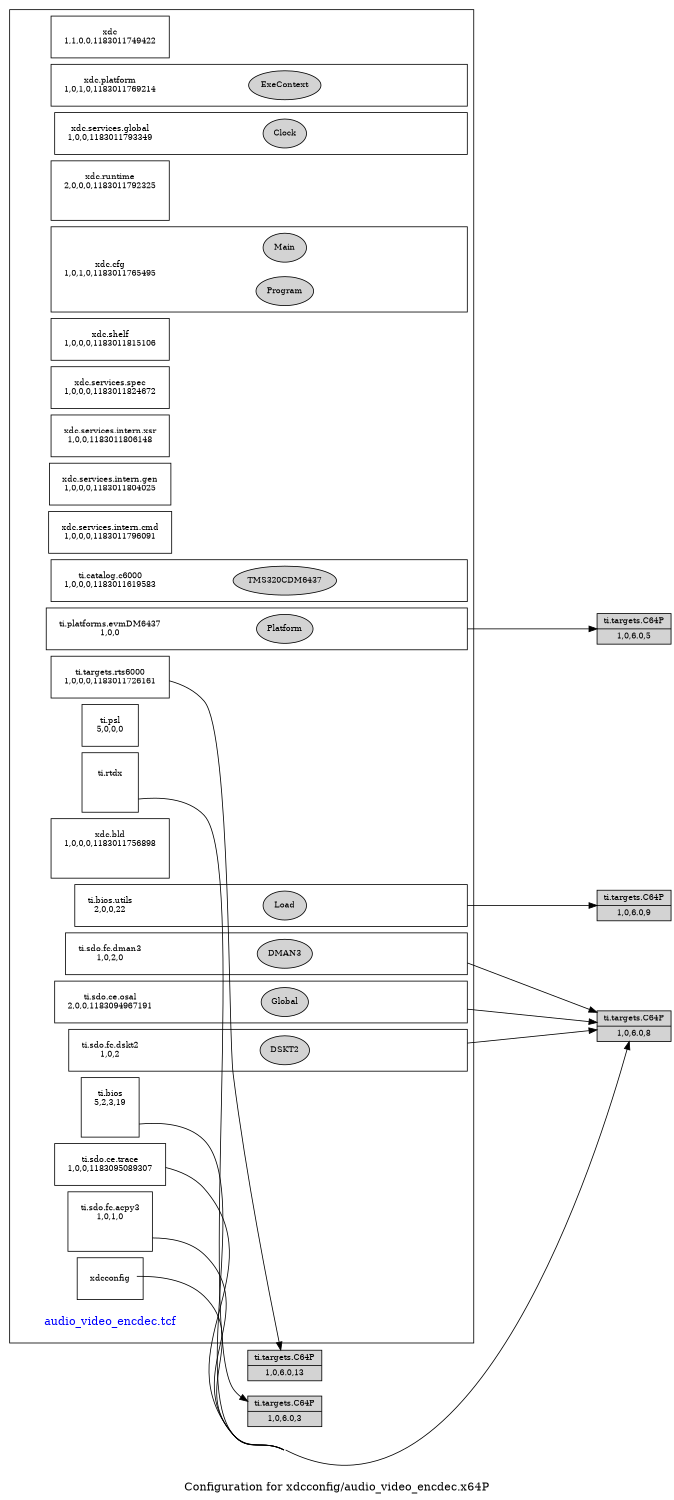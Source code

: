 digraph configuration {
    size="7.5,10";
    rankdir=LR;
    ranksep=".50 equally";
    concentrate=true;
    compound=true;
    label="\nConfiguration for xdcconfig/audio_video_encdec.x64P"
  node [font=Helvetica, fontsize=14, fontcolor=black];  subgraph cluster0 {label=""; __cfg [label="audio_video_encdec.tcf", color=white, fontcolor=blue];
    node [font=Helvetica, fontsize=10];    subgraph cluster1 {
        label="";
        xdc__top [shape=box,label="xdc\n1,1,0,0,1183011749422", color=white];
    }
    subgraph cluster2 {
        label="";
        xdc_services_global__top [shape=box,label="xdc.services.global\n1,0,0,1183011793349", color=white];
        xdc_services_global__bot [shape=point,label="", style=invis];
        xdc_services_global_Clock [style=filled,fillcolor=lightgray, label="Clock"];
        xdc_services_global__top -> xdc_services_global_Clock[style=invis];
        xdc_services_global_Clock -> xdc_services_global__bot[style=invis];
    }
    subgraph cluster3 {
        label="";
        xdc_runtime__top [shape=box,label="xdc.runtime\n2,0,0,0,1183011792325", color=white];
        xdc_runtime__bot [shape=point,label="", style=invis];
    }
    subgraph cluster4 {
        label="";
        xdc_platform__top [shape=box,label="xdc.platform\n1,0,1,0,1183011769214", color=white];
        xdc_platform__bot [shape=point,label="", style=invis];
        xdc_platform_ExeContext [style=filled,fillcolor=lightgray, label="ExeContext"];
        xdc_platform__top -> xdc_platform_ExeContext[style=invis];
        xdc_platform_ExeContext -> xdc_platform__bot[style=invis];
    }
    subgraph cluster5 {
        label="";
        xdc_cfg__top [shape=box,label="xdc.cfg\n1,0,1,0,1183011765495", color=white];
        xdc_cfg__bot [shape=point,label="", style=invis];
        xdc_cfg_Program [style=filled,fillcolor=lightgray, label="Program"];
        xdc_cfg__top -> xdc_cfg_Program[style=invis];
        xdc_cfg_Program -> xdc_cfg__bot[style=invis];
        xdc_cfg_Main [style=filled,fillcolor=lightgray, label="Main"];
        xdc_cfg__top -> xdc_cfg_Main[style=invis];
        xdc_cfg_Main -> xdc_cfg__bot[style=invis];
    }
    subgraph cluster6 {
        label="";
        xdc_shelf__top [shape=box,label="xdc.shelf\n1,0,0,0,1183011815106", color=white];
    }
    subgraph cluster7 {
        label="";
        xdc_services_spec__top [shape=box,label="xdc.services.spec\n1,0,0,0,1183011824672", color=white];
    }
    subgraph cluster8 {
        label="";
        xdc_services_intern_xsr__top [shape=box,label="xdc.services.intern.xsr\n1,0,0,1183011806148", color=white];
    }
    subgraph cluster9 {
        label="";
        xdc_services_intern_gen__top [shape=box,label="xdc.services.intern.gen\n1,0,0,0,1183011804025", color=white];
    }
    subgraph cluster10 {
        label="";
        xdc_services_intern_cmd__top [shape=box,label="xdc.services.intern.cmd\n1,0,0,0,1183011796091", color=white];
    }
    subgraph cluster11 {
        label="";
        ti_catalog_c6000__top [shape=box,label="ti.catalog.c6000\n1,0,0,0,1183011619583", color=white];
        ti_catalog_c6000__bot [shape=point,label="", style=invis];
        ti_catalog_c6000_TMS320CDM6437 [style=filled,fillcolor=lightgray, label="TMS320CDM6437"];
        ti_catalog_c6000__top -> ti_catalog_c6000_TMS320CDM6437[style=invis];
        ti_catalog_c6000_TMS320CDM6437 -> ti_catalog_c6000__bot[style=invis];
    }
    subgraph cluster12 {
        label="";
        ti_platforms_evmDM6437__top [shape=box,label="ti.platforms.evmDM6437\n1,0,0", color=white];
        ti_platforms_evmDM6437__bot [shape=point,label="", style=invis];
        ti_platforms_evmDM6437_Platform [style=filled,fillcolor=lightgray, label="Platform"];
        ti_platforms_evmDM6437__top -> ti_platforms_evmDM6437_Platform[style=invis];
        ti_platforms_evmDM6437_Platform -> ti_platforms_evmDM6437__bot[style=invis];
    }
    subgraph cluster13 {
        label="";
        ti_targets_rts6000__top [shape=box,label="ti.targets.rts6000\n1,0,0,0,1183011726161", color=white];
    }
    subgraph cluster14 {
        label="";
        ti_psl__top [shape=box,label="ti.psl\n5,0,0,0", color=white];
    }
    subgraph cluster15 {
        label="";
        ti_rtdx__top [shape=box,label="ti.rtdx\n", color=white];
        ti_rtdx__bot [shape=point,label="", style=invis];
    }
    subgraph cluster16 {
        label="";
        xdc_bld__top [shape=box,label="xdc.bld\n1,0,0,0,1183011756898", color=white];
        xdc_bld__bot [shape=point,label="", style=invis];
    }
    subgraph cluster17 {
        label="";
        ti_bios__top [shape=box,label="ti.bios\n5,2,3,19", color=white];
        ti_bios__bot [shape=point,label="", style=invis];
    }
    subgraph cluster18 {
        label="";
        ti_sdo_ce_trace__top [shape=box,label="ti.sdo.ce.trace\n1,0,0,1183095089307", color=white];
    }
    subgraph cluster19 {
        label="";
        ti_sdo_fc_dskt2__top [shape=box,label="ti.sdo.fc.dskt2\n1,0,2", color=white];
        ti_sdo_fc_dskt2__bot [shape=point,label="", style=invis];
        ti_sdo_fc_dskt2_DSKT2 [style=filled,fillcolor=lightgray, label="DSKT2"];
        ti_sdo_fc_dskt2__top -> ti_sdo_fc_dskt2_DSKT2[style=invis];
        ti_sdo_fc_dskt2_DSKT2 -> ti_sdo_fc_dskt2__bot[style=invis];
    }
    subgraph cluster20 {
        label="";
        ti_sdo_fc_dman3__top [shape=box,label="ti.sdo.fc.dman3\n1,0,2,0", color=white];
        ti_sdo_fc_dman3__bot [shape=point,label="", style=invis];
        ti_sdo_fc_dman3_DMAN3 [style=filled,fillcolor=lightgray, label="DMAN3"];
        ti_sdo_fc_dman3__top -> ti_sdo_fc_dman3_DMAN3[style=invis];
        ti_sdo_fc_dman3_DMAN3 -> ti_sdo_fc_dman3__bot[style=invis];
    }
    subgraph cluster21 {
        label="";
        ti_bios_utils__top [shape=box,label="ti.bios.utils\n2,0,0,22", color=white];
        ti_bios_utils__bot [shape=point,label="", style=invis];
        ti_bios_utils_Load [style=filled,fillcolor=lightgray, label="Load"];
        ti_bios_utils__top -> ti_bios_utils_Load[style=invis];
        ti_bios_utils_Load -> ti_bios_utils__bot[style=invis];
    }
    subgraph cluster22 {
        label="";
        ti_sdo_fc_acpy3__top [shape=box,label="ti.sdo.fc.acpy3\n1,0,1,0", color=white];
        ti_sdo_fc_acpy3__bot [shape=point,label="", style=invis];
    }
    subgraph cluster23 {
        label="";
        ti_sdo_ce_osal__top [shape=box,label="ti.sdo.ce.osal\n2,0,0,1183094967191", color=white];
        ti_sdo_ce_osal__bot [shape=point,label="", style=invis];
        ti_sdo_ce_osal_Global [style=filled,fillcolor=lightgray, label="Global"];
        ti_sdo_ce_osal__top -> ti_sdo_ce_osal_Global[style=invis];
        ti_sdo_ce_osal_Global -> ti_sdo_ce_osal__bot[style=invis];
    }
    subgraph cluster24 {
        label="";
        xdcconfig__top [shape=box,label="xdcconfig\n", color=white];
    }
  }
  node [font=Helvetica, fontsize=10];
    ti_targets_C64P__1_0_6__0_5 [shape=record,label="ti.targets.C64P|1,0,6.0,5",style=filled, fillcolor=lightgrey];
    ti_platforms_evmDM6437__bot -> ti_targets_C64P__1_0_6__0_5 [ltail=cluster12];
    ti_targets_C64P__1_0_6__0_13 [shape=record,label="ti.targets.C64P|1,0,6.0,13",style=filled, fillcolor=lightgrey];
    ti_targets_rts6000__top -> ti_targets_C64P__1_0_6__0_13 [ltail=cluster13];
    ti_targets_C64P__1_0_6__0_3 [shape=record,label="ti.targets.C64P|1,0,6.0,3",style=filled, fillcolor=lightgrey];
    ti_rtdx__bot -> ti_targets_C64P__1_0_6__0_3 [ltail=cluster15];
    ti_targets_C64P__1_0_6__0_8 [shape=record,label="ti.targets.C64P|1,0,6.0,8",style=filled, fillcolor=lightgrey];
    ti_bios__bot -> ti_targets_C64P__1_0_6__0_8 [ltail=cluster17];
    ti_targets_C64P__1_0_6__0_8 [shape=record,label="ti.targets.C64P|1,0,6.0,8",style=filled, fillcolor=lightgrey];
    ti_sdo_ce_trace__top -> ti_targets_C64P__1_0_6__0_8 [ltail=cluster18];
    ti_targets_C64P__1_0_6__0_8 [shape=record,label="ti.targets.C64P|1,0,6.0,8",style=filled, fillcolor=lightgrey];
    ti_sdo_fc_dskt2__bot -> ti_targets_C64P__1_0_6__0_8 [ltail=cluster19];
    ti_targets_C64P__1_0_6__0_8 [shape=record,label="ti.targets.C64P|1,0,6.0,8",style=filled, fillcolor=lightgrey];
    ti_sdo_fc_dman3__bot -> ti_targets_C64P__1_0_6__0_8 [ltail=cluster20];
    ti_targets_C64P__1_0_6__0_9 [shape=record,label="ti.targets.C64P|1,0,6.0,9",style=filled, fillcolor=lightgrey];
    ti_bios_utils__bot -> ti_targets_C64P__1_0_6__0_9 [ltail=cluster21];
    ti_targets_C64P__1_0_6__0_8 [shape=record,label="ti.targets.C64P|1,0,6.0,8",style=filled, fillcolor=lightgrey];
    ti_sdo_fc_acpy3__bot -> ti_targets_C64P__1_0_6__0_8 [ltail=cluster22];
    ti_targets_C64P__1_0_6__0_8 [shape=record,label="ti.targets.C64P|1,0,6.0,8",style=filled, fillcolor=lightgrey];
    ti_sdo_ce_osal__bot -> ti_targets_C64P__1_0_6__0_8 [ltail=cluster23];
    ti_targets_C64P__1_0_6__0_8 [shape=record,label="ti.targets.C64P|1,0,6.0,8",style=filled, fillcolor=lightgrey];
    xdcconfig__top -> ti_targets_C64P__1_0_6__0_8 [ltail=cluster24];
}
